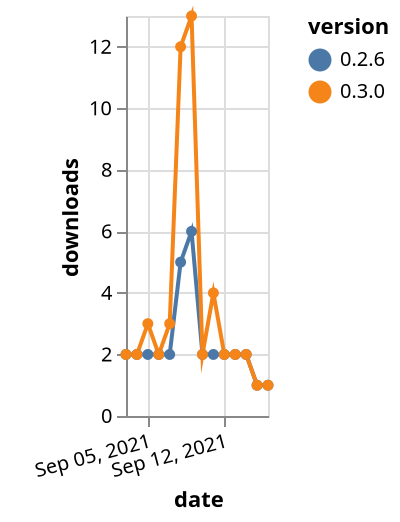 {"$schema": "https://vega.github.io/schema/vega-lite/v5.json", "description": "A simple bar chart with embedded data.", "data": {"values": [{"date": "2021-09-03", "total": 2748, "delta": 2, "version": "0.2.6"}, {"date": "2021-09-04", "total": 2750, "delta": 2, "version": "0.2.6"}, {"date": "2021-09-05", "total": 2752, "delta": 2, "version": "0.2.6"}, {"date": "2021-09-06", "total": 2754, "delta": 2, "version": "0.2.6"}, {"date": "2021-09-07", "total": 2756, "delta": 2, "version": "0.2.6"}, {"date": "2021-09-08", "total": 2761, "delta": 5, "version": "0.2.6"}, {"date": "2021-09-09", "total": 2767, "delta": 6, "version": "0.2.6"}, {"date": "2021-09-10", "total": 2769, "delta": 2, "version": "0.2.6"}, {"date": "2021-09-11", "total": 2771, "delta": 2, "version": "0.2.6"}, {"date": "2021-09-12", "total": 2773, "delta": 2, "version": "0.2.6"}, {"date": "2021-09-13", "total": 2775, "delta": 2, "version": "0.2.6"}, {"date": "2021-09-14", "total": 2777, "delta": 2, "version": "0.2.6"}, {"date": "2021-09-15", "total": 2778, "delta": 1, "version": "0.2.6"}, {"date": "2021-09-16", "total": 2779, "delta": 1, "version": "0.2.6"}, {"date": "2021-09-03", "total": 3145, "delta": 2, "version": "0.3.0"}, {"date": "2021-09-04", "total": 3147, "delta": 2, "version": "0.3.0"}, {"date": "2021-09-05", "total": 3150, "delta": 3, "version": "0.3.0"}, {"date": "2021-09-06", "total": 3152, "delta": 2, "version": "0.3.0"}, {"date": "2021-09-07", "total": 3155, "delta": 3, "version": "0.3.0"}, {"date": "2021-09-08", "total": 3167, "delta": 12, "version": "0.3.0"}, {"date": "2021-09-09", "total": 3180, "delta": 13, "version": "0.3.0"}, {"date": "2021-09-10", "total": 3182, "delta": 2, "version": "0.3.0"}, {"date": "2021-09-11", "total": 3186, "delta": 4, "version": "0.3.0"}, {"date": "2021-09-12", "total": 3188, "delta": 2, "version": "0.3.0"}, {"date": "2021-09-13", "total": 3190, "delta": 2, "version": "0.3.0"}, {"date": "2021-09-14", "total": 3192, "delta": 2, "version": "0.3.0"}, {"date": "2021-09-15", "total": 3193, "delta": 1, "version": "0.3.0"}, {"date": "2021-09-16", "total": 3194, "delta": 1, "version": "0.3.0"}]}, "width": "container", "mark": {"type": "line", "point": {"filled": true}}, "encoding": {"x": {"field": "date", "type": "temporal", "timeUnit": "yearmonthdate", "title": "date", "axis": {"labelAngle": -15}}, "y": {"field": "delta", "type": "quantitative", "title": "downloads"}, "color": {"field": "version", "type": "nominal"}, "tooltip": {"field": "delta"}}}